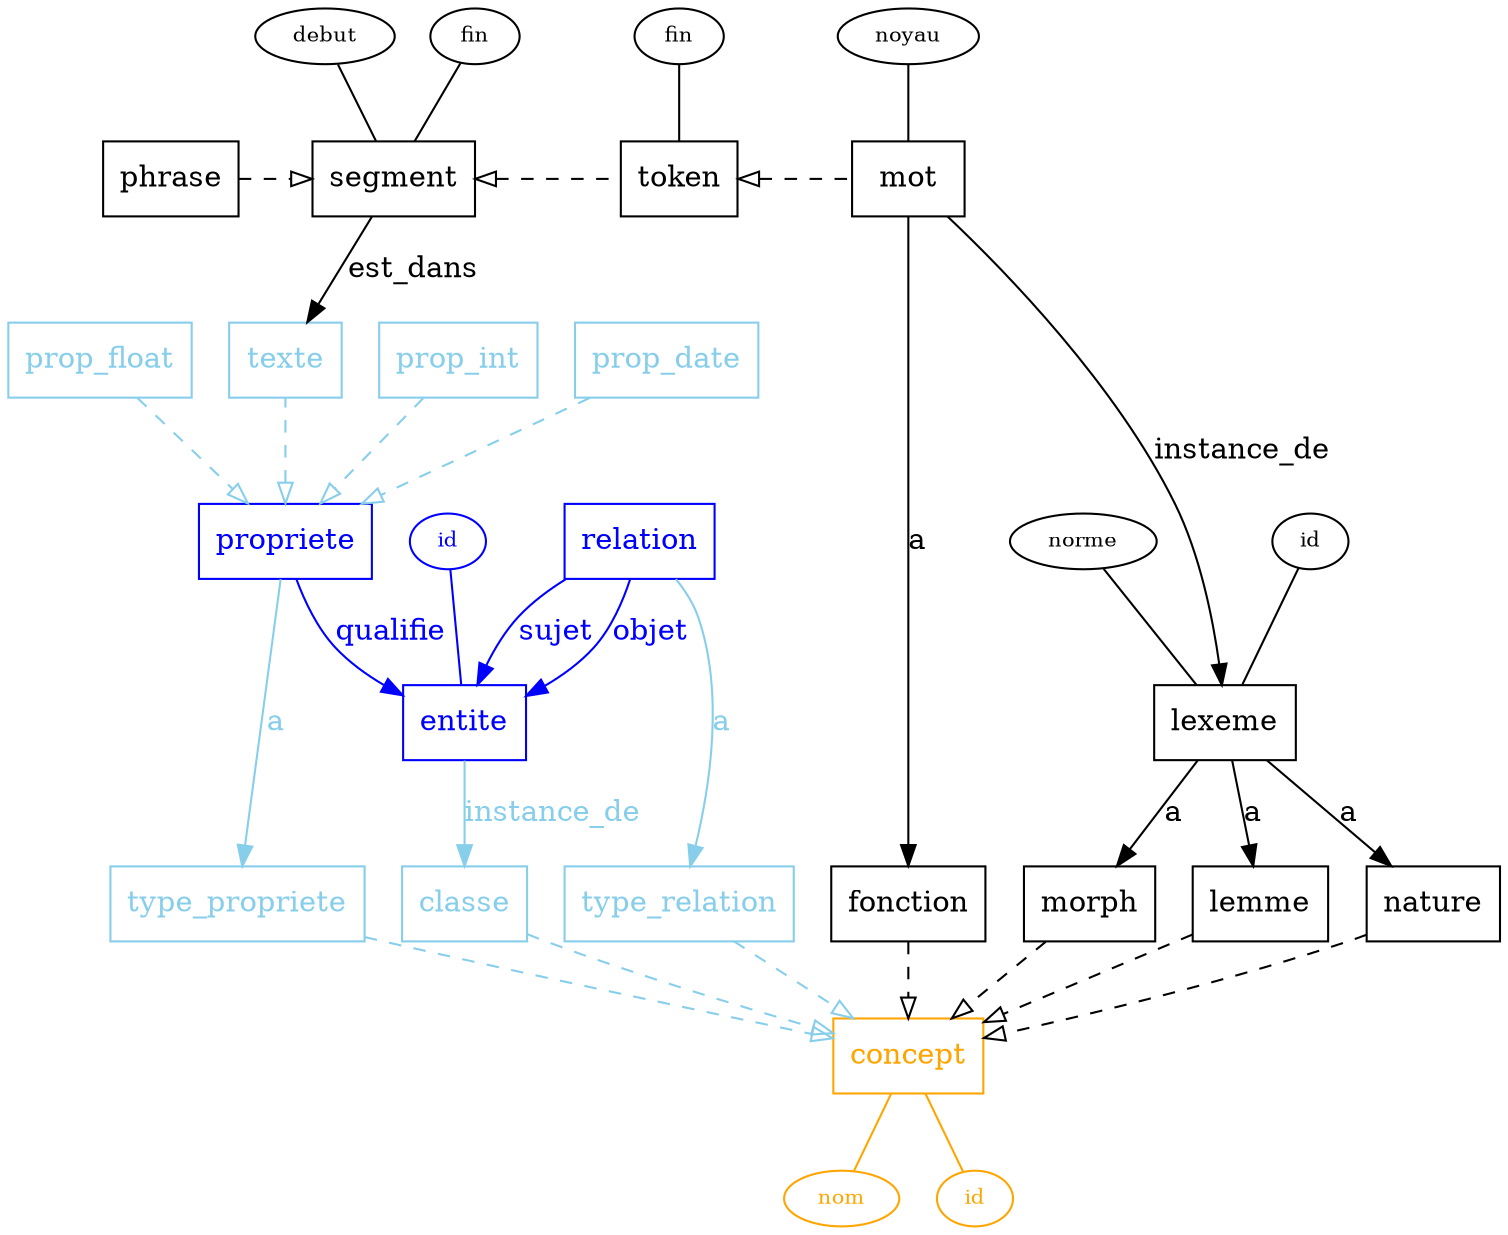 digraph {
    {rank=same; classe; type_relation; type_propriete; nature; fonction; morph}
    {rank=same; segment;token; phrase; mot}
    {rank=same; texte; prop_int; prop_date; prop_float}

    concept [color=orange fontcolor=orange shape=box]
    type_propriete [shape=box color=skyblue fontcolor=skyblue]
    type_relation [shape=box color=skyblue fontcolor=skyblue]
    classe [shape=box color=skyblue fontcolor=skyblue]

    fonction [shape=box color=black fontcolor=black]
    nature [shape=box color=black fontcolor=black]
    morph [shape=box color=black fontcolor=black]
    lemme [shape=box color=black fontcolor=black]

    entite [shape=box color=blue fontcolor=blue]
    propriete [shape=box color=blue fontcolor=blue]
    relation [shape=box color=blue fontcolor=blue]

    token [shape=box color=black fontcolor=black]
    mot [shape=box color=black fontcolor=black]
    segment [shape=box color=black fontcolor=black]
    phrase [shape=box color=black fontcolor=black]

    texte [shape=box color=skyblue fontcolor=skyblue]
    prop_int [shape=box color=skyblue fontcolor=skyblue]
    prop_float [shape=box color=skyblue fontcolor=skyblue]
    prop_date [shape=box color=skyblue fontcolor=skyblue]

    lexeme [shape=box color=black fontcolor=black]


    type_relation -> concept [style=dashed arrowhead=empty color=skyblue]
    type_propriete -> concept [style=dashed arrowhead=empty color=skyblue]
    classe -> concept [style=dashed arrowhead=empty color=skyblue]

    nature -> concept [style=dashed arrowhead=empty color=black]
    fonction -> concept [style=dashed arrowhead=empty color=black]
    morph -> concept [style=dashed arrowhead=empty color=black]
    lemme -> concept [style=dashed arrowhead=empty color=black]

    relation -> entite [label=sujet color=blue fontcolor=blue]
    relation -> entite [label=objet color=blue fontcolor=blue]
    propriete -> entite [label=qualifie color=blue fontcolor=blue]
    propriete -> texte [style=dashed dir=back arrowtail=empty color=skyblue]
    entite -> classe [label=instance_de color=skyblue fontcolor=skyblue]
    relation -> type_relation [label=a color=skyblue fontcolor=skyblue]
    propriete -> type_propriete [label=a color=skyblue fontcolor=skyblue]
    
    segment -> texte [label=est_dans color=black fontcolor=black]

    phrase -> segment [style=dashed arrowhead=empty color=black]
    segment -> token [style=dashed dir=back arrowtail=empty color=black]
    token -> mot [style=dashed dir=back arrowtail=empty color=black]

    mot -> fonction [label=a color=black fontcolor=black]
    lexeme -> nature [label=a color=black fontcolor=black]
    lexeme -> morph [label=a color=black fontcolor=black]
    lexeme -> lemme [label=a color=black fontcolor=black]
    mot -> lexeme [label=instance_de color=black fontcolor=black]

    prop_int -> propriete [style=dashed arrowhead=empty color=skyblue]
    prop_float -> propriete [style=dashed arrowhead=empty color=skyblue]
    prop_date -> propriete [style=dashed arrowhead=empty color=skyblue]

    // colonnes littérales
    concept_nom [label=nom fontsize=10 width=0.2 height=0.2 color=orange fontcolor=orange]
    concept_id [label=id fontsize=10 width=0.2 height=0.2 color=orange fontcolor=orange]

    entite_id [label=id fontsize=10 width=0.2 height=0.2 color=blue fontcolor=blue]

    segment_debut [label=debut fontsize=10 width=0.2 height=0.2 color=black fontcolor=black]
    segment_fin [label=fin fontsize=10 width=0.2 height=0.2 color=black fontcolor=black]
    token_num [label=fin fontsize=10 width=0.2 height=0.2 color=black fontcolor=black]
    mot_noyau [label=noyau fontsize=10 width=0.2 height=0.2 color=black fontcolor=black]
    lexeme_id [label=id fontsize=10 width=0.2 height=0.2 color=black fontcolor=black]
    lexeme_norme [label=norme fontsize=10 width=0.2 height=0.2 color=black fontcolor=black]

    concept -> concept_nom [dir=none color=orange]
    concept -> concept_id [dir=none color=orange]

    entite_id -> entite [dir=none color=blue]

    segment_fin -> segment [dir=none color=black]
    segment_debut -> segment [dir=none color=black]
    token_num -> token [dir=none color=black]
    mot_noyau -> mot [dir=none color=black]
    lexeme_id -> lexeme [dir=none color=black]
    lexeme_norme -> lexeme [dir=none color=black]

}
